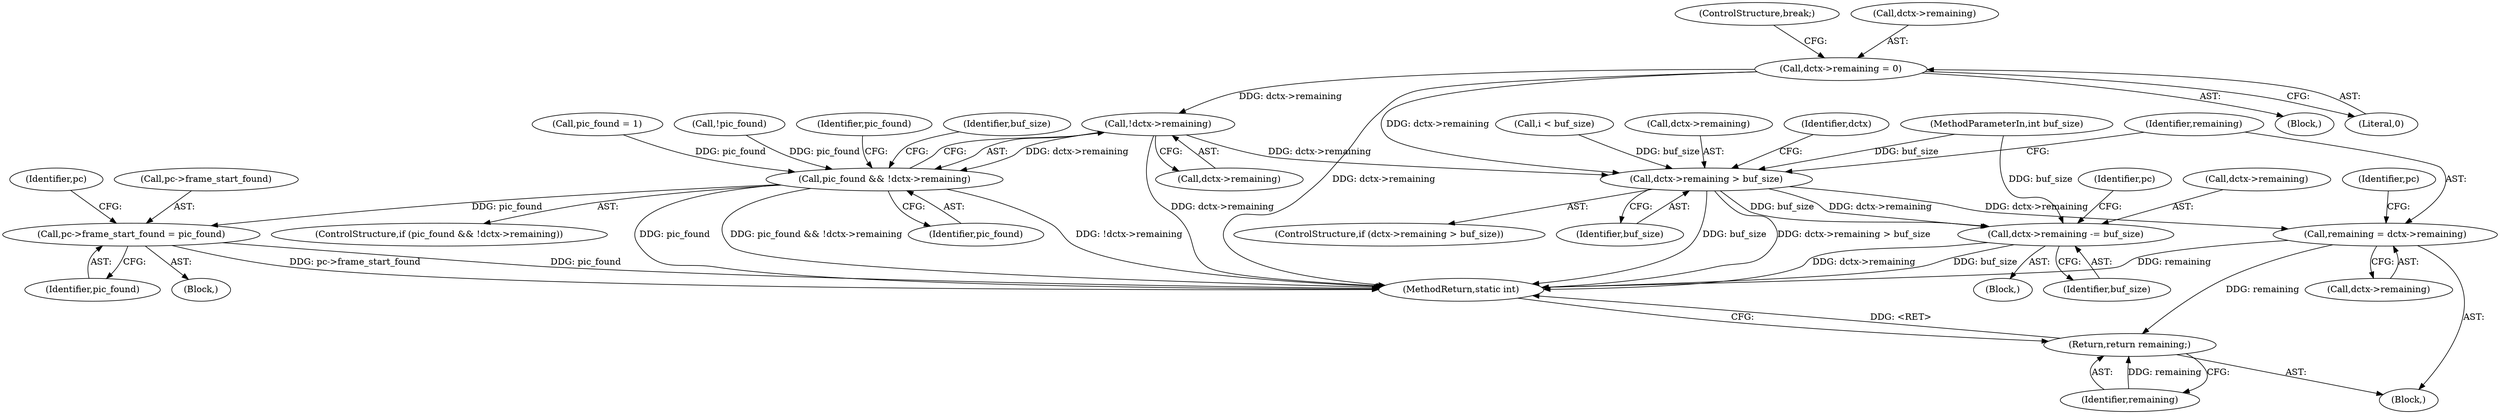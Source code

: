 digraph "0_FFmpeg_611b35627488a8d0763e75c25ee0875c5b7987dd@API" {
"1000163" [label="(Call,dctx->remaining = 0)"];
"1000172" [label="(Call,!dctx->remaining)"];
"1000170" [label="(Call,pic_found && !dctx->remaining)"];
"1000385" [label="(Call,pc->frame_start_found = pic_found)"];
"1000343" [label="(Call,dctx->remaining > buf_size)"];
"1000349" [label="(Call,dctx->remaining -= buf_size)"];
"1000357" [label="(Call,remaining = dctx->remaining)"];
"1000383" [label="(Return,return remaining;)"];
"1000173" [label="(Call,dctx->remaining)"];
"1000385" [label="(Call,pc->frame_start_found = pic_found)"];
"1000359" [label="(Call,dctx->remaining)"];
"1000137" [label="(Call,i < buf_size)"];
"1000348" [label="(Block,)"];
"1000168" [label="(ControlStructure,break;)"];
"1000389" [label="(Identifier,pic_found)"];
"1000343" [label="(Call,dctx->remaining > buf_size)"];
"1000342" [label="(ControlStructure,if (dctx->remaining > buf_size))"];
"1000383" [label="(Return,return remaining;)"];
"1000152" [label="(Block,)"];
"1000155" [label="(Call,pic_found = 1)"];
"1000386" [label="(Call,pc->frame_start_found)"];
"1000164" [label="(Call,dctx->remaining)"];
"1000357" [label="(Call,remaining = dctx->remaining)"];
"1000105" [label="(Block,)"];
"1000344" [label="(Call,dctx->remaining)"];
"1000171" [label="(Identifier,pic_found)"];
"1000392" [label="(Identifier,pc)"];
"1000397" [label="(MethodReturn,static int)"];
"1000130" [label="(Call,!pic_found)"];
"1000364" [label="(Identifier,pc)"];
"1000170" [label="(Call,pic_found && !dctx->remaining)"];
"1000384" [label="(Identifier,remaining)"];
"1000351" [label="(Identifier,dctx)"];
"1000358" [label="(Identifier,remaining)"];
"1000387" [label="(Identifier,pc)"];
"1000349" [label="(Call,dctx->remaining -= buf_size)"];
"1000163" [label="(Call,dctx->remaining = 0)"];
"1000350" [label="(Call,dctx->remaining)"];
"1000340" [label="(Identifier,pic_found)"];
"1000355" [label="(Block,)"];
"1000172" [label="(Call,!dctx->remaining)"];
"1000353" [label="(Identifier,buf_size)"];
"1000179" [label="(Identifier,buf_size)"];
"1000167" [label="(Literal,0)"];
"1000104" [label="(MethodParameterIn,int buf_size)"];
"1000169" [label="(ControlStructure,if (pic_found && !dctx->remaining))"];
"1000347" [label="(Identifier,buf_size)"];
"1000163" -> "1000152"  [label="AST: "];
"1000163" -> "1000167"  [label="CFG: "];
"1000164" -> "1000163"  [label="AST: "];
"1000167" -> "1000163"  [label="AST: "];
"1000168" -> "1000163"  [label="CFG: "];
"1000163" -> "1000397"  [label="DDG: dctx->remaining"];
"1000163" -> "1000172"  [label="DDG: dctx->remaining"];
"1000163" -> "1000343"  [label="DDG: dctx->remaining"];
"1000172" -> "1000170"  [label="AST: "];
"1000172" -> "1000173"  [label="CFG: "];
"1000173" -> "1000172"  [label="AST: "];
"1000170" -> "1000172"  [label="CFG: "];
"1000172" -> "1000397"  [label="DDG: dctx->remaining"];
"1000172" -> "1000170"  [label="DDG: dctx->remaining"];
"1000172" -> "1000343"  [label="DDG: dctx->remaining"];
"1000170" -> "1000169"  [label="AST: "];
"1000170" -> "1000171"  [label="CFG: "];
"1000171" -> "1000170"  [label="AST: "];
"1000179" -> "1000170"  [label="CFG: "];
"1000340" -> "1000170"  [label="CFG: "];
"1000170" -> "1000397"  [label="DDG: !dctx->remaining"];
"1000170" -> "1000397"  [label="DDG: pic_found"];
"1000170" -> "1000397"  [label="DDG: pic_found && !dctx->remaining"];
"1000155" -> "1000170"  [label="DDG: pic_found"];
"1000130" -> "1000170"  [label="DDG: pic_found"];
"1000170" -> "1000385"  [label="DDG: pic_found"];
"1000385" -> "1000105"  [label="AST: "];
"1000385" -> "1000389"  [label="CFG: "];
"1000386" -> "1000385"  [label="AST: "];
"1000389" -> "1000385"  [label="AST: "];
"1000392" -> "1000385"  [label="CFG: "];
"1000385" -> "1000397"  [label="DDG: pic_found"];
"1000385" -> "1000397"  [label="DDG: pc->frame_start_found"];
"1000343" -> "1000342"  [label="AST: "];
"1000343" -> "1000347"  [label="CFG: "];
"1000344" -> "1000343"  [label="AST: "];
"1000347" -> "1000343"  [label="AST: "];
"1000351" -> "1000343"  [label="CFG: "];
"1000358" -> "1000343"  [label="CFG: "];
"1000343" -> "1000397"  [label="DDG: dctx->remaining > buf_size"];
"1000343" -> "1000397"  [label="DDG: buf_size"];
"1000137" -> "1000343"  [label="DDG: buf_size"];
"1000104" -> "1000343"  [label="DDG: buf_size"];
"1000343" -> "1000349"  [label="DDG: buf_size"];
"1000343" -> "1000349"  [label="DDG: dctx->remaining"];
"1000343" -> "1000357"  [label="DDG: dctx->remaining"];
"1000349" -> "1000348"  [label="AST: "];
"1000349" -> "1000353"  [label="CFG: "];
"1000350" -> "1000349"  [label="AST: "];
"1000353" -> "1000349"  [label="AST: "];
"1000387" -> "1000349"  [label="CFG: "];
"1000349" -> "1000397"  [label="DDG: buf_size"];
"1000349" -> "1000397"  [label="DDG: dctx->remaining"];
"1000104" -> "1000349"  [label="DDG: buf_size"];
"1000357" -> "1000355"  [label="AST: "];
"1000357" -> "1000359"  [label="CFG: "];
"1000358" -> "1000357"  [label="AST: "];
"1000359" -> "1000357"  [label="AST: "];
"1000364" -> "1000357"  [label="CFG: "];
"1000357" -> "1000397"  [label="DDG: remaining"];
"1000357" -> "1000383"  [label="DDG: remaining"];
"1000383" -> "1000355"  [label="AST: "];
"1000383" -> "1000384"  [label="CFG: "];
"1000384" -> "1000383"  [label="AST: "];
"1000397" -> "1000383"  [label="CFG: "];
"1000383" -> "1000397"  [label="DDG: <RET>"];
"1000384" -> "1000383"  [label="DDG: remaining"];
}

